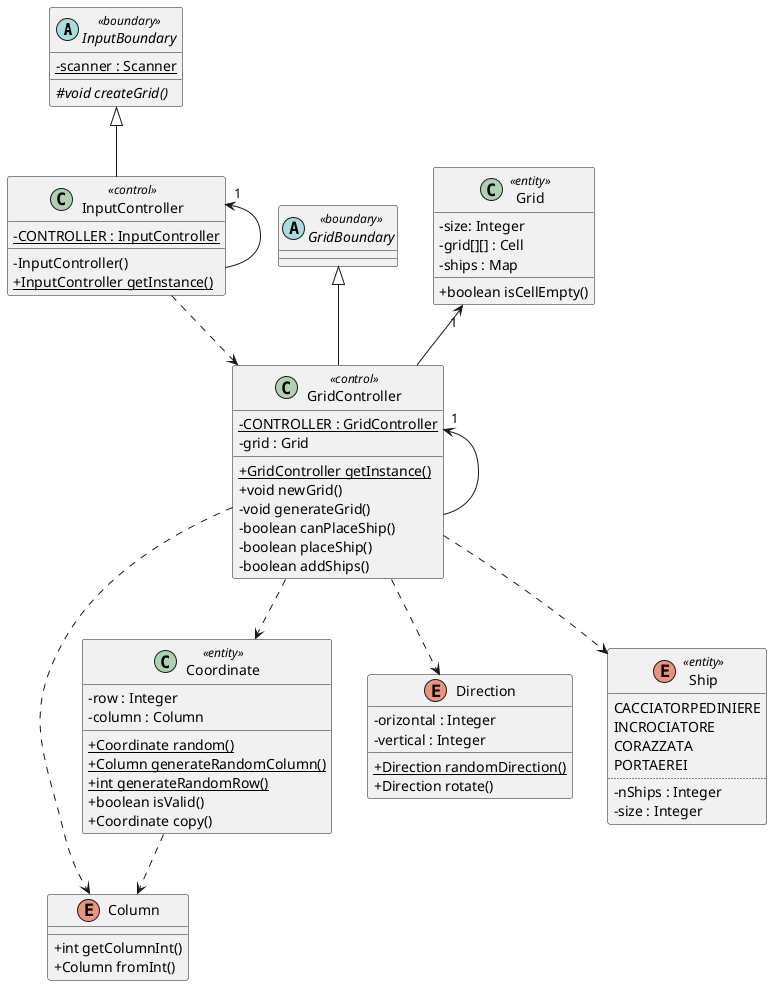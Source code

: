 @startuml createGrid
skinparam classAttributeIconSize 0
abstract class InputBoundary <<boundary>>{
    - {static} scanner : Scanner
    # {abstract} void createGrid()
}

class InputController <<control>>{
    - {static} CONTROLLER : InputController
    - InputController()
    + {static}InputController getInstance()
}

abstract class GridBoundary <<boundary>>{
}

class GridController <<control>>{
    - {static} CONTROLLER : GridController
    - grid : Grid
    + {static}GridController getInstance()
    + void newGrid()
    - void generateGrid()
    - boolean canPlaceShip()
    - boolean placeShip()
    - boolean addShips()
}

enum Column {
    + int getColumnInt()
    + Column fromInt()
}

class Grid <<entity>>{
    - size: Integer
    - grid[][] : Cell
    - ships : Map
    + boolean isCellEmpty()
}

class Coordinate <<entity>>{
    - row : Integer
    - column : Column
    + {static} Coordinate random()
    + {static} Column generateRandomColumn()
    + {static} int generateRandomRow()
    + boolean isValid()
    + Coordinate copy()
}

enum Direction {

    - orizontal : Integer
    - vertical : Integer
    + {static} Direction randomDirection()
    + Direction rotate()
}
enum Ship <<entity>>{
    CACCIATORPEDINIERE
    INCROCIATORE
    CORAZZATA
    PORTAEREI
    ..
    - nShips : Integer
    - size : Integer
}

InputBoundary <|-- InputController
InputController "1" <-- InputController
GridController "1" <-- GridController
InputController ..> GridController
GridController ..> Coordinate
GridController ..> Direction
GridController ..> Column
GridController ..> Ship
Coordinate ..> Column
GridBoundary <|-- GridController
Grid "1" <-- GridController
@enduml